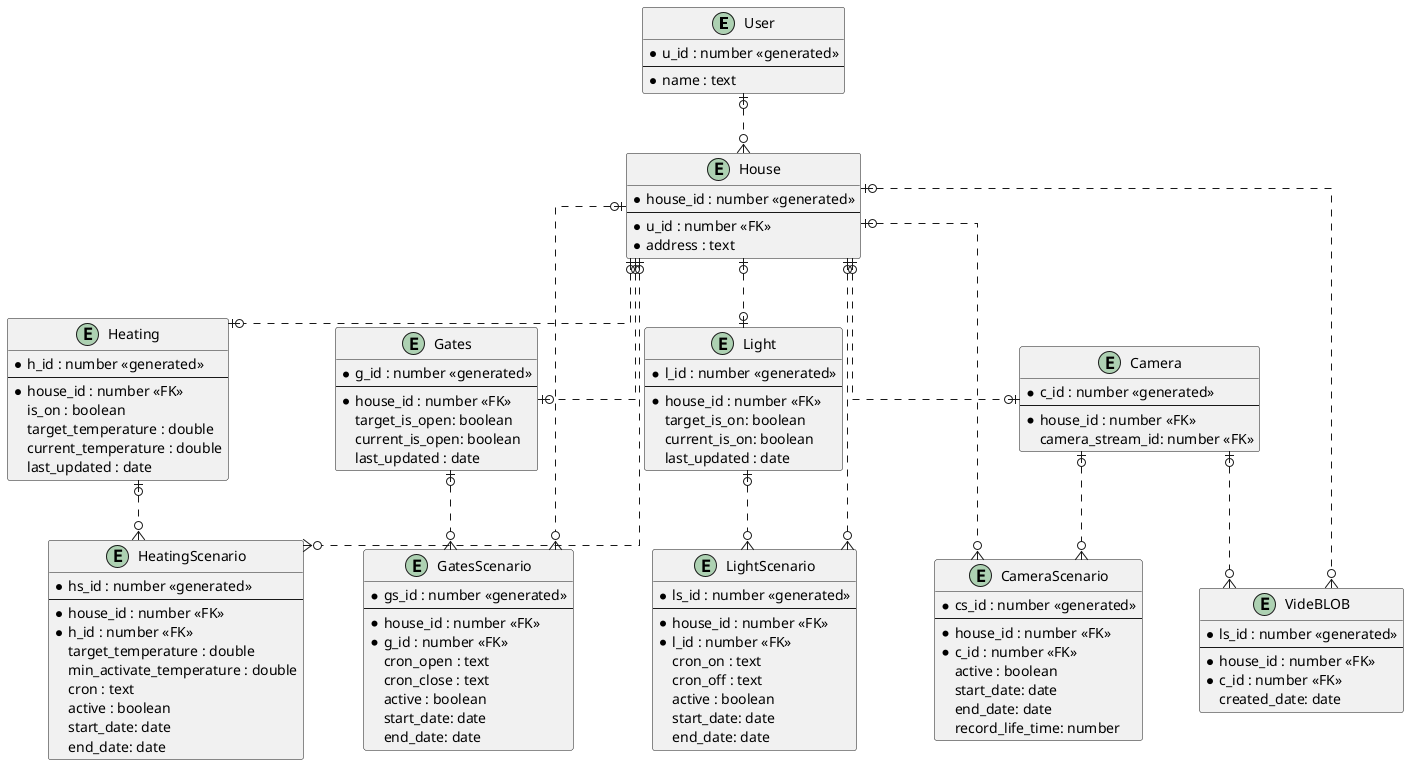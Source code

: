 @startuml
' hide the spot
' hide circle

' avoid problems with angled crows feet
skinparam linetype ortho

entity "User" as u {
  *u_id : number <<generated>>
  --
  *name : text
}

entity "House" as house {
  *house_id : number <<generated>>
  --
  *u_id : number <<FK>>
  *address : text
}

entity "Heating" as h {
  *h_id : number <<generated>>
  --
  *house_id : number <<FK>>
  is_on : boolean
  target_temperature : double
  current_temperature : double
  last_updated : date
}

entity "HeatingScenario" as hs {
  *hs_id : number <<generated>>
  --
  *house_id : number <<FK>>
  *h_id : number <<FK>>
  target_temperature : double
  min_activate_temperature : double
  cron : text
  active : boolean
  start_date: date
  end_date: date
}

entity "Gates" as g {
  *g_id : number <<generated>>
  --
  *house_id : number <<FK>>
  target_is_open: boolean
  current_is_open: boolean
  last_updated : date
}

entity "GatesScenario" as gs {
  *gs_id : number <<generated>>
  --
  *house_id : number <<FK>>
  *g_id : number <<FK>>
  cron_open : text
  cron_close : text
  active : boolean
  start_date: date
  end_date: date
}

entity "Light" as l {
  *l_id : number <<generated>>
  --
  *house_id : number <<FK>>
  target_is_on: boolean
  current_is_on: boolean
  last_updated : date
}

entity "LightScenario" as ls {
  *ls_id : number <<generated>>
  --
  *house_id : number <<FK>>
  *l_id : number <<FK>>
  cron_on : text
  cron_off : text
  active : boolean
  start_date: date
  end_date: date
}

entity "Camera" as c {
  *c_id : number <<generated>>
  --
  *house_id : number <<FK>>
  camera_stream_id: number <<FK>>
}

entity "CameraScenario" as cs {
  *cs_id : number <<generated>>
  --
  *house_id : number <<FK>>
  *c_id : number <<FK>>
  active : boolean
  start_date: date
  end_date: date
  record_life_time: number
}

entity "VideBLOB" as cb {
  *ls_id : number <<generated>>
  --
  *house_id : number <<FK>>
  *c_id : number <<FK>>
  created_date: date
}

u |o..o{ house

house |o..o| h
house |o..o{ hs
h |o..o{ hs


house |o..o| g
house |o..o{ gs
g |o..o{ gs

house |o..o| l
house |o..o{ ls
l |o..o{ ls

house |o..o| c
house |o..o{ cs
house |o..o{ cb
c |o..o{ cs
c |o..o{ cb
@enduml